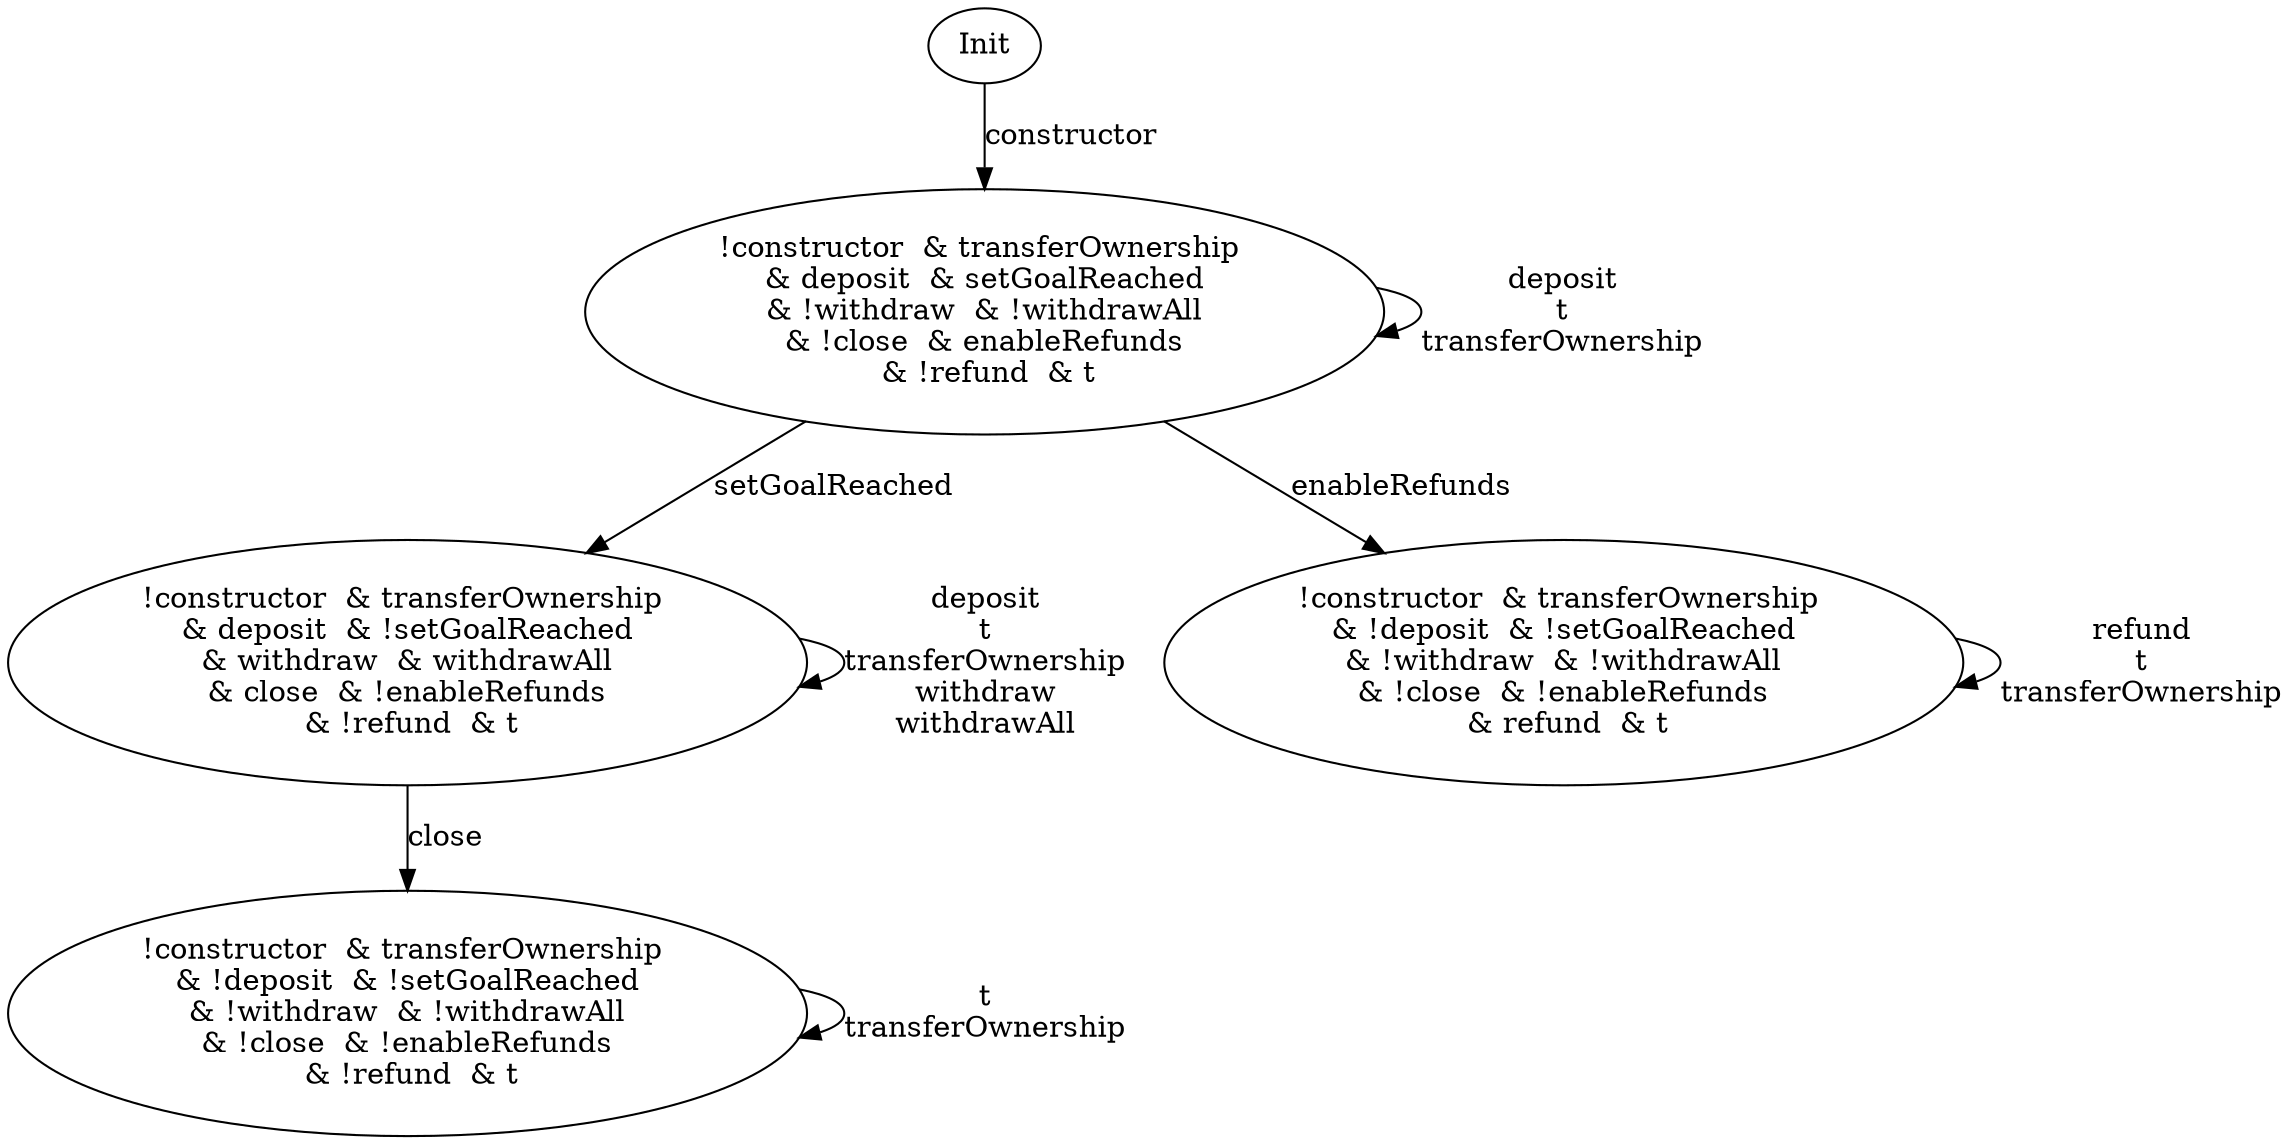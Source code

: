 digraph {
S00 [label="Init"]
S238 [label="!constructor  & transferOwnership \n & deposit  & !setGoalReached \n & withdraw  & withdrawAll \n & close  & !enableRefunds \n & !refund  & t\n"]
S499 [label="!constructor  & transferOwnership \n & deposit  & setGoalReached \n & !withdraw  & !withdrawAll \n & !close  & enableRefunds \n & !refund  & t\n"]
S905 [label="!constructor  & transferOwnership \n & !deposit  & !setGoalReached \n & !withdraw  & !withdrawAll \n & !close  & !enableRefunds \n & refund  & t\n"]
S997 [label="!constructor  & transferOwnership \n & !deposit  & !setGoalReached \n & !withdraw  & !withdrawAll \n & !close  & !enableRefunds \n & !refund  & t\n"]

S499->S499 [label="deposit\nt\ntransferOwnership", style="", color="black"]
S499->S238 [label="setGoalReached", style="", color="black"]
S499->S905 [label="enableRefunds", style="", color="black"]
S00->S499 [label="constructor", style="", color="black"]
S997->S997 [label="t\ntransferOwnership", style="", color="black"]
S238->S997 [label="close", style="", color="black"]
S238->S238 [label="deposit\nt\ntransferOwnership\nwithdraw\nwithdrawAll", style="", color="black"]
S905->S905 [label="refund\nt\ntransferOwnership", style="", color="black"]
}